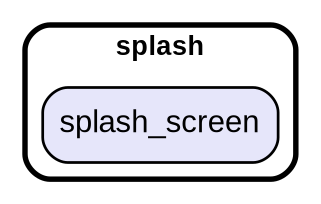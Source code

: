 digraph "" {
  graph [style=rounded fontname="Arial Black" fontsize=13 penwidth=2.6];
  node [shape=rect style="filled,rounded" fontname=Arial fontsize=15 fillcolor=Lavender penwidth=1.3];
  edge [penwidth=1.3];
  "/splash_screen.dart" [label="splash_screen"];
  subgraph "cluster~" {
    label="splash";
    "/splash_screen.dart";
  }
}
